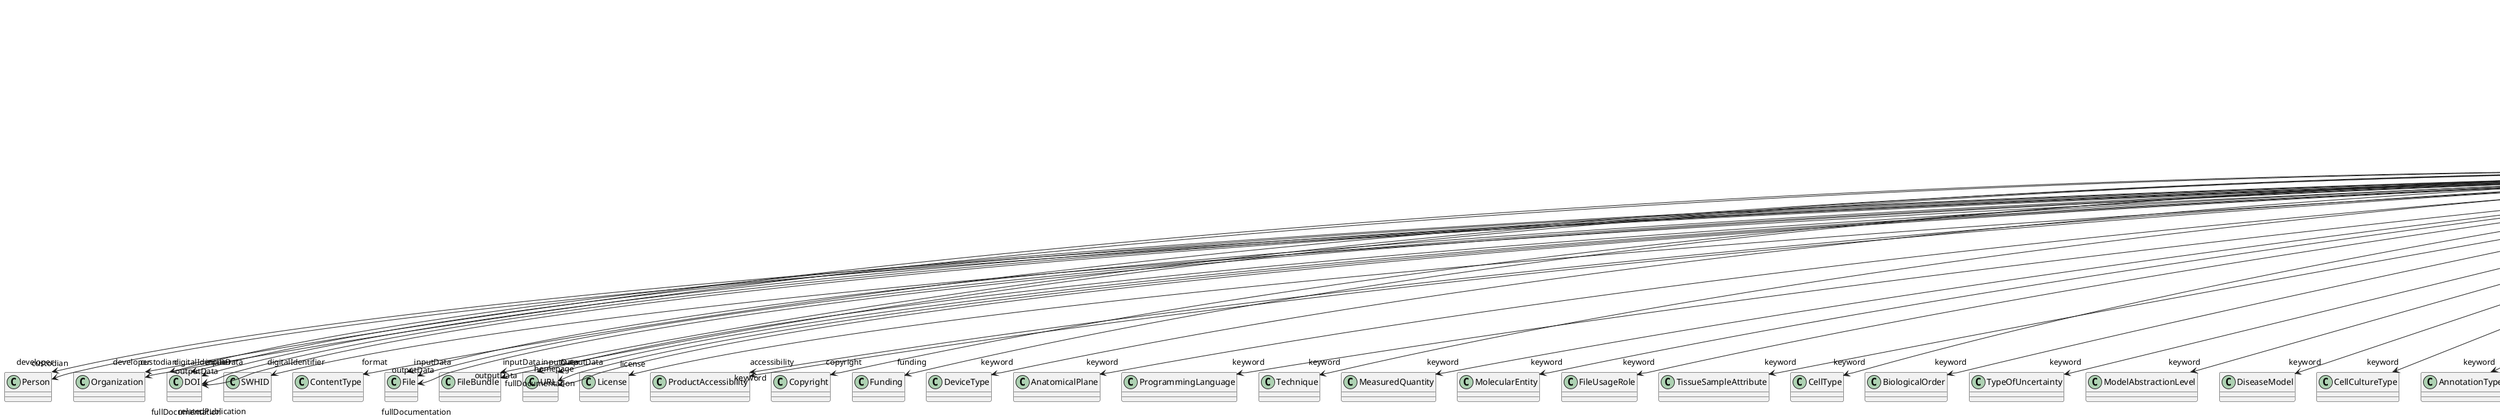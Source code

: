 @startuml
class ModelVersion {
+developer
+digitalIdentifier
+format
+inputData
+isAlternativeVersionOf
+isNewVersionOf
+license
+outputData
+accessibility
+copyright
+custodian
+description
+fullDocumentation
+fullName
+funding
+homepage
+howToCite
+keyword
+otherContribution
+relatedPublication
+releaseDate
+repository
+shortName
+supportChannel
+versionIdentifier
+versionInnovation

}
ModelVersion -d-> "developer" Person
ModelVersion -d-> "developer" Organization
ModelVersion -d-> "digitalIdentifier" DOI
ModelVersion -d-> "digitalIdentifier" SWHID
ModelVersion -d-> "format" ContentType
ModelVersion -d-> "inputData" DOI
ModelVersion -d-> "inputData" File
ModelVersion -d-> "inputData" FileBundle
ModelVersion -d-> "inputData" URL
ModelVersion -d-> "isAlternativeVersionOf" ModelVersion
ModelVersion -d-> "isNewVersionOf" ModelVersion
ModelVersion -d-> "license" License
ModelVersion -d-> "outputData" DOI
ModelVersion -d-> "outputData" File
ModelVersion -d-> "outputData" FileBundle
ModelVersion -d-> "outputData" URL
ModelVersion -d-> "accessibility" ProductAccessibility
ModelVersion -d-> "copyright" Copyright
ModelVersion -d-> "custodian" Person
ModelVersion -d-> "custodian" Organization
ModelVersion -d-> "fullDocumentation" DOI
ModelVersion -d-> "fullDocumentation" File
ModelVersion -d-> "fullDocumentation" URL
ModelVersion -d-> "funding" Funding
ModelVersion -d-> "homepage" URL
ModelVersion -d-> "keyword" DeviceType
ModelVersion -d-> "keyword" AnatomicalPlane
ModelVersion -d-> "keyword" ProgrammingLanguage
ModelVersion -d-> "keyword" Technique
ModelVersion -d-> "keyword" MeasuredQuantity
ModelVersion -d-> "keyword" MolecularEntity
ModelVersion -d-> "keyword" FileUsageRole
ModelVersion -d-> "keyword" TissueSampleAttribute
ModelVersion -d-> "keyword" CellType
ModelVersion -d-> "keyword" BiologicalOrder
ModelVersion -d-> "keyword" TypeOfUncertainty
ModelVersion -d-> "keyword" ModelAbstractionLevel
ModelVersion -d-> "keyword" DiseaseModel
ModelVersion -d-> "keyword" CellCultureType
ModelVersion -d-> "keyword" AnnotationType
ModelVersion -d-> "keyword" SoftwareApplicationCategory
ModelVersion -d-> "keyword" QualitativeOverlap
ModelVersion -d-> "keyword" SoftwareFeature
ModelVersion -d-> "keyword" UnitOfMeasurement
ModelVersion -d-> "keyword" PatchClampVariation
ModelVersion -d-> "keyword" StimulationApproach
ModelVersion -d-> "keyword" Service
ModelVersion -d-> "keyword" ActionStatusType
ModelVersion -d-> "keyword" AgeCategory
ModelVersion -d-> "keyword" AtlasType
ModelVersion -d-> "keyword" ContributionType
ModelVersion -d-> "keyword" Terminology
ModelVersion -d-> "keyword" ProductAccessibility
ModelVersion -d-> "keyword" ExperimentalApproach
ModelVersion -d-> "keyword" FileBundleGrouping
ModelVersion -d-> "keyword" UBERONParcellation
ModelVersion -d-> "keyword" DifferenceMeasure
ModelVersion -d-> "keyword" StimulusType
ModelVersion -d-> "keyword" MetaDataModelType
ModelVersion -d-> "keyword" BreedingType
ModelVersion -d-> "keyword" OperatingSystem
ModelVersion -d-> "keyword" PreparationType
ModelVersion -d-> "keyword" Organ
ModelVersion -d-> "keyword" Handedness
ModelVersion -d-> "keyword" OperatingDevice
ModelVersion -d-> "keyword" TissueSampleType
ModelVersion -d-> "keyword" SubcellularEntity
ModelVersion -d-> "keyword" CriteriaQualityType
ModelVersion -d-> "keyword" SemanticDataType
ModelVersion -d-> "keyword" Species
ModelVersion -d-> "keyword" ModelScope
ModelVersion -d-> "keyword" TermSuggestion
ModelVersion -d-> "keyword" GeneticStrainType
ModelVersion -d-> "keyword" SubjectAttribute
ModelVersion -d-> "keyword" AnatomicalAxesOrientation
ModelVersion -d-> "keyword" Laterality
ModelVersion -d-> "keyword" Disease
ModelVersion -d-> "keyword" Language
ModelVersion -d-> "keyword" FileRepositoryType
ModelVersion -d-> "keyword" CranialWindowType
ModelVersion -d-> "keyword" BiologicalSex
ModelVersion -d-> "keyword" DataType
ModelVersion -d-> "keyword" EthicsAssessment
ModelVersion -d-> "otherContribution" Contribution
ModelVersion -d-> "relatedPublication" DOI
ModelVersion -d-> "relatedPublication" ISBN
ModelVersion -d-> "relatedPublication" HANDLE
ModelVersion -d-> "repository" FileRepository

@enduml